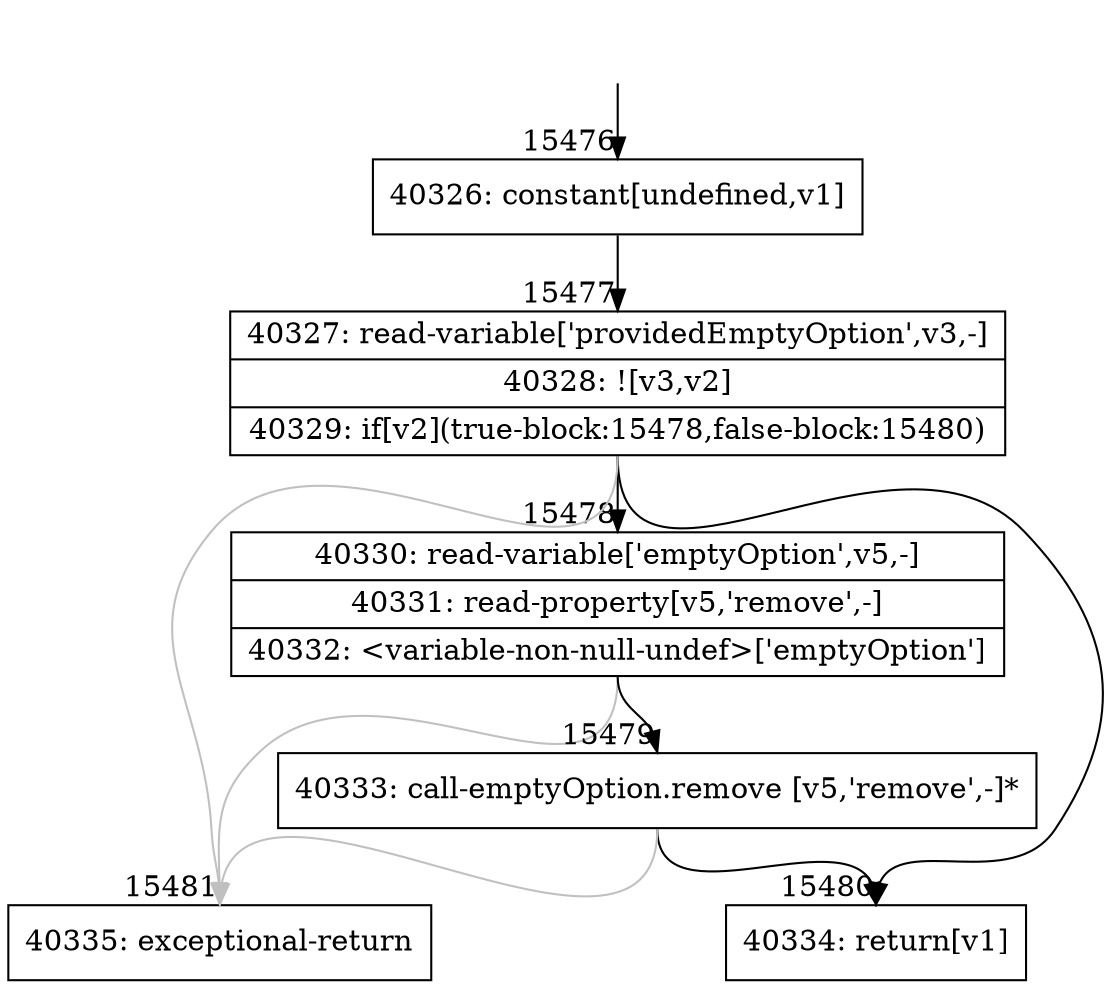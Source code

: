 digraph {
rankdir="TD"
BB_entry1243[shape=none,label=""];
BB_entry1243 -> BB15476 [tailport=s, headport=n, headlabel="    15476"]
BB15476 [shape=record label="{40326: constant[undefined,v1]}" ] 
BB15476 -> BB15477 [tailport=s, headport=n, headlabel="      15477"]
BB15477 [shape=record label="{40327: read-variable['providedEmptyOption',v3,-]|40328: ![v3,v2]|40329: if[v2](true-block:15478,false-block:15480)}" ] 
BB15477 -> BB15478 [tailport=s, headport=n, headlabel="      15478"]
BB15477 -> BB15480 [tailport=s, headport=n, headlabel="      15480"]
BB15477 -> BB15481 [tailport=s, headport=n, color=gray, headlabel="      15481"]
BB15478 [shape=record label="{40330: read-variable['emptyOption',v5,-]|40331: read-property[v5,'remove',-]|40332: \<variable-non-null-undef\>['emptyOption']}" ] 
BB15478 -> BB15479 [tailport=s, headport=n, headlabel="      15479"]
BB15478 -> BB15481 [tailport=s, headport=n, color=gray]
BB15479 [shape=record label="{40333: call-emptyOption.remove [v5,'remove',-]*}" ] 
BB15479 -> BB15480 [tailport=s, headport=n]
BB15479 -> BB15481 [tailport=s, headport=n, color=gray]
BB15480 [shape=record label="{40334: return[v1]}" ] 
BB15481 [shape=record label="{40335: exceptional-return}" ] 
//#$~ 26161
}
